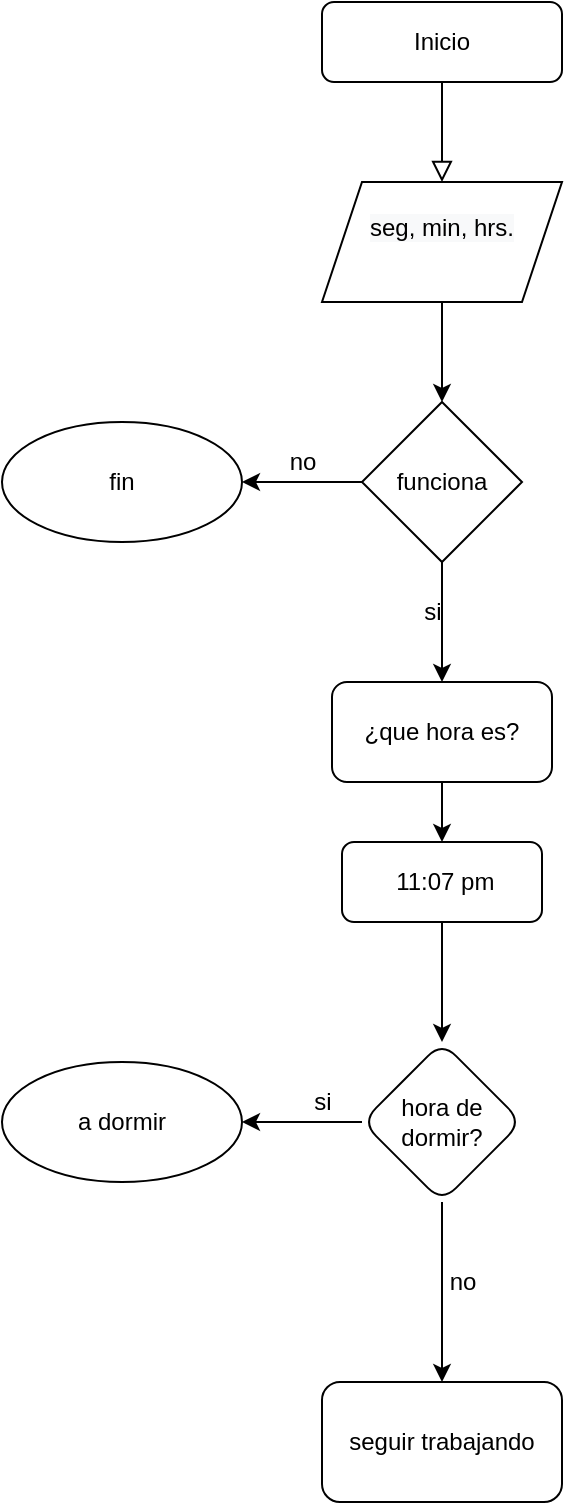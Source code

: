 <mxfile version="20.0.4" type="github">
  <diagram id="C5RBs43oDa-KdzZeNtuy" name="Page-1">
    <mxGraphModel dx="1865" dy="571" grid="1" gridSize="10" guides="1" tooltips="1" connect="1" arrows="1" fold="1" page="1" pageScale="1" pageWidth="827" pageHeight="1169" math="0" shadow="0">
      <root>
        <mxCell id="WIyWlLk6GJQsqaUBKTNV-0" />
        <mxCell id="WIyWlLk6GJQsqaUBKTNV-1" parent="WIyWlLk6GJQsqaUBKTNV-0" />
        <mxCell id="WIyWlLk6GJQsqaUBKTNV-2" value="" style="rounded=0;html=1;jettySize=auto;orthogonalLoop=1;fontSize=11;endArrow=block;endFill=0;endSize=8;strokeWidth=1;shadow=0;labelBackgroundColor=none;edgeStyle=orthogonalEdgeStyle;entryX=0.5;entryY=0;entryDx=0;entryDy=0;exitX=0.5;exitY=1;exitDx=0;exitDy=0;" parent="WIyWlLk6GJQsqaUBKTNV-1" source="WIyWlLk6GJQsqaUBKTNV-3" target="GGIXRsjwIZBaeO3iAm_N-11" edge="1">
          <mxGeometry relative="1" as="geometry">
            <mxPoint x="210" y="110" as="sourcePoint" />
            <mxPoint x="210" y="170" as="targetPoint" />
          </mxGeometry>
        </mxCell>
        <mxCell id="WIyWlLk6GJQsqaUBKTNV-3" value="Inicio" style="rounded=1;whiteSpace=wrap;html=1;fontSize=12;glass=0;strokeWidth=1;shadow=0;" parent="WIyWlLk6GJQsqaUBKTNV-1" vertex="1">
          <mxGeometry x="150" y="80" width="120" height="40" as="geometry" />
        </mxCell>
        <mxCell id="GGIXRsjwIZBaeO3iAm_N-37" value="" style="edgeStyle=orthogonalEdgeStyle;rounded=0;orthogonalLoop=1;jettySize=auto;html=1;" edge="1" parent="WIyWlLk6GJQsqaUBKTNV-1" source="GGIXRsjwIZBaeO3iAm_N-2" target="GGIXRsjwIZBaeO3iAm_N-35">
          <mxGeometry relative="1" as="geometry" />
        </mxCell>
        <mxCell id="GGIXRsjwIZBaeO3iAm_N-2" value="funciona" style="rhombus;whiteSpace=wrap;html=1;" vertex="1" parent="WIyWlLk6GJQsqaUBKTNV-1">
          <mxGeometry x="170" y="280" width="80" height="80" as="geometry" />
        </mxCell>
        <mxCell id="GGIXRsjwIZBaeO3iAm_N-3" value="" style="endArrow=classic;html=1;rounded=0;exitX=0.5;exitY=1;exitDx=0;exitDy=0;entryX=0.5;entryY=0;entryDx=0;entryDy=0;" edge="1" parent="WIyWlLk6GJQsqaUBKTNV-1" target="GGIXRsjwIZBaeO3iAm_N-2">
          <mxGeometry width="50" height="50" relative="1" as="geometry">
            <mxPoint x="210" y="230" as="sourcePoint" />
            <mxPoint x="440" y="270" as="targetPoint" />
          </mxGeometry>
        </mxCell>
        <mxCell id="GGIXRsjwIZBaeO3iAm_N-4" value="" style="endArrow=classic;html=1;rounded=0;exitX=0.5;exitY=1;exitDx=0;exitDy=0;entryX=0.5;entryY=0;entryDx=0;entryDy=0;" edge="1" parent="WIyWlLk6GJQsqaUBKTNV-1" source="GGIXRsjwIZBaeO3iAm_N-2" target="GGIXRsjwIZBaeO3iAm_N-10">
          <mxGeometry width="50" height="50" relative="1" as="geometry">
            <mxPoint x="220" y="240" as="sourcePoint" />
            <mxPoint x="210" y="410" as="targetPoint" />
          </mxGeometry>
        </mxCell>
        <mxCell id="GGIXRsjwIZBaeO3iAm_N-7" value="si" style="text;html=1;align=center;verticalAlign=middle;resizable=0;points=[];autosize=1;strokeColor=none;fillColor=none;" vertex="1" parent="WIyWlLk6GJQsqaUBKTNV-1">
          <mxGeometry x="190" y="370" width="30" height="30" as="geometry" />
        </mxCell>
        <mxCell id="GGIXRsjwIZBaeO3iAm_N-10" value="¿que hora es?" style="rounded=1;whiteSpace=wrap;html=1;" vertex="1" parent="WIyWlLk6GJQsqaUBKTNV-1">
          <mxGeometry x="155" y="420" width="110" height="50" as="geometry" />
        </mxCell>
        <mxCell id="GGIXRsjwIZBaeO3iAm_N-11" value="&#xa;&lt;span style=&quot;color: rgb(0, 0, 0); font-family: Helvetica; font-size: 12px; font-style: normal; font-variant-ligatures: normal; font-variant-caps: normal; font-weight: 400; letter-spacing: normal; orphans: 2; text-align: center; text-indent: 0px; text-transform: none; widows: 2; word-spacing: 0px; -webkit-text-stroke-width: 0px; background-color: rgb(248, 249, 250); text-decoration-thickness: initial; text-decoration-style: initial; text-decoration-color: initial; float: none; display: inline !important;&quot;&gt;seg, min, hrs.&lt;/span&gt;&#xa;&#xa;" style="shape=parallelogram;perimeter=parallelogramPerimeter;whiteSpace=wrap;html=1;fixedSize=1;" vertex="1" parent="WIyWlLk6GJQsqaUBKTNV-1">
          <mxGeometry x="150" y="170" width="120" height="60" as="geometry" />
        </mxCell>
        <mxCell id="GGIXRsjwIZBaeO3iAm_N-22" value="" style="edgeStyle=orthogonalEdgeStyle;rounded=0;orthogonalLoop=1;jettySize=auto;html=1;" edge="1" parent="WIyWlLk6GJQsqaUBKTNV-1" source="GGIXRsjwIZBaeO3iAm_N-12" target="GGIXRsjwIZBaeO3iAm_N-21">
          <mxGeometry relative="1" as="geometry" />
        </mxCell>
        <mxCell id="GGIXRsjwIZBaeO3iAm_N-12" value="&amp;nbsp;11:07 pm" style="rounded=1;whiteSpace=wrap;html=1;" vertex="1" parent="WIyWlLk6GJQsqaUBKTNV-1">
          <mxGeometry x="160" y="500" width="100" height="40" as="geometry" />
        </mxCell>
        <mxCell id="GGIXRsjwIZBaeO3iAm_N-14" value="" style="endArrow=classic;html=1;rounded=0;entryX=0.5;entryY=0;entryDx=0;entryDy=0;exitX=0.5;exitY=1;exitDx=0;exitDy=0;" edge="1" parent="WIyWlLk6GJQsqaUBKTNV-1" source="GGIXRsjwIZBaeO3iAm_N-10" target="GGIXRsjwIZBaeO3iAm_N-12">
          <mxGeometry width="50" height="50" relative="1" as="geometry">
            <mxPoint x="205" y="460" as="sourcePoint" />
            <mxPoint x="205" y="510" as="targetPoint" />
          </mxGeometry>
        </mxCell>
        <mxCell id="GGIXRsjwIZBaeO3iAm_N-24" value="" style="edgeStyle=orthogonalEdgeStyle;rounded=0;orthogonalLoop=1;jettySize=auto;html=1;" edge="1" parent="WIyWlLk6GJQsqaUBKTNV-1" source="GGIXRsjwIZBaeO3iAm_N-21" target="GGIXRsjwIZBaeO3iAm_N-23">
          <mxGeometry relative="1" as="geometry" />
        </mxCell>
        <mxCell id="GGIXRsjwIZBaeO3iAm_N-28" value="" style="edgeStyle=orthogonalEdgeStyle;rounded=0;orthogonalLoop=1;jettySize=auto;html=1;" edge="1" parent="WIyWlLk6GJQsqaUBKTNV-1" source="GGIXRsjwIZBaeO3iAm_N-21" target="GGIXRsjwIZBaeO3iAm_N-27">
          <mxGeometry relative="1" as="geometry" />
        </mxCell>
        <mxCell id="GGIXRsjwIZBaeO3iAm_N-21" value="hora de dormir?" style="rhombus;whiteSpace=wrap;html=1;rounded=1;" vertex="1" parent="WIyWlLk6GJQsqaUBKTNV-1">
          <mxGeometry x="170" y="600" width="80" height="80" as="geometry" />
        </mxCell>
        <mxCell id="GGIXRsjwIZBaeO3iAm_N-23" value="seguir trabajando" style="whiteSpace=wrap;html=1;rounded=1;" vertex="1" parent="WIyWlLk6GJQsqaUBKTNV-1">
          <mxGeometry x="150" y="770" width="120" height="60" as="geometry" />
        </mxCell>
        <mxCell id="GGIXRsjwIZBaeO3iAm_N-27" value="a dormir" style="ellipse;whiteSpace=wrap;html=1;rounded=1;" vertex="1" parent="WIyWlLk6GJQsqaUBKTNV-1">
          <mxGeometry x="-10" y="610" width="120" height="60" as="geometry" />
        </mxCell>
        <mxCell id="GGIXRsjwIZBaeO3iAm_N-29" value="si" style="text;html=1;align=center;verticalAlign=middle;resizable=0;points=[];autosize=1;strokeColor=none;fillColor=none;" vertex="1" parent="WIyWlLk6GJQsqaUBKTNV-1">
          <mxGeometry x="135" y="615" width="30" height="30" as="geometry" />
        </mxCell>
        <mxCell id="GGIXRsjwIZBaeO3iAm_N-30" value="no" style="text;html=1;align=center;verticalAlign=middle;resizable=0;points=[];autosize=1;strokeColor=none;fillColor=none;" vertex="1" parent="WIyWlLk6GJQsqaUBKTNV-1">
          <mxGeometry x="200" y="705" width="40" height="30" as="geometry" />
        </mxCell>
        <mxCell id="GGIXRsjwIZBaeO3iAm_N-35" value="fin" style="ellipse;whiteSpace=wrap;html=1;" vertex="1" parent="WIyWlLk6GJQsqaUBKTNV-1">
          <mxGeometry x="-10" y="290" width="120" height="60" as="geometry" />
        </mxCell>
        <mxCell id="GGIXRsjwIZBaeO3iAm_N-38" value="no" style="text;html=1;align=center;verticalAlign=middle;resizable=0;points=[];autosize=1;strokeColor=none;fillColor=none;" vertex="1" parent="WIyWlLk6GJQsqaUBKTNV-1">
          <mxGeometry x="120" y="295" width="40" height="30" as="geometry" />
        </mxCell>
      </root>
    </mxGraphModel>
  </diagram>
</mxfile>
